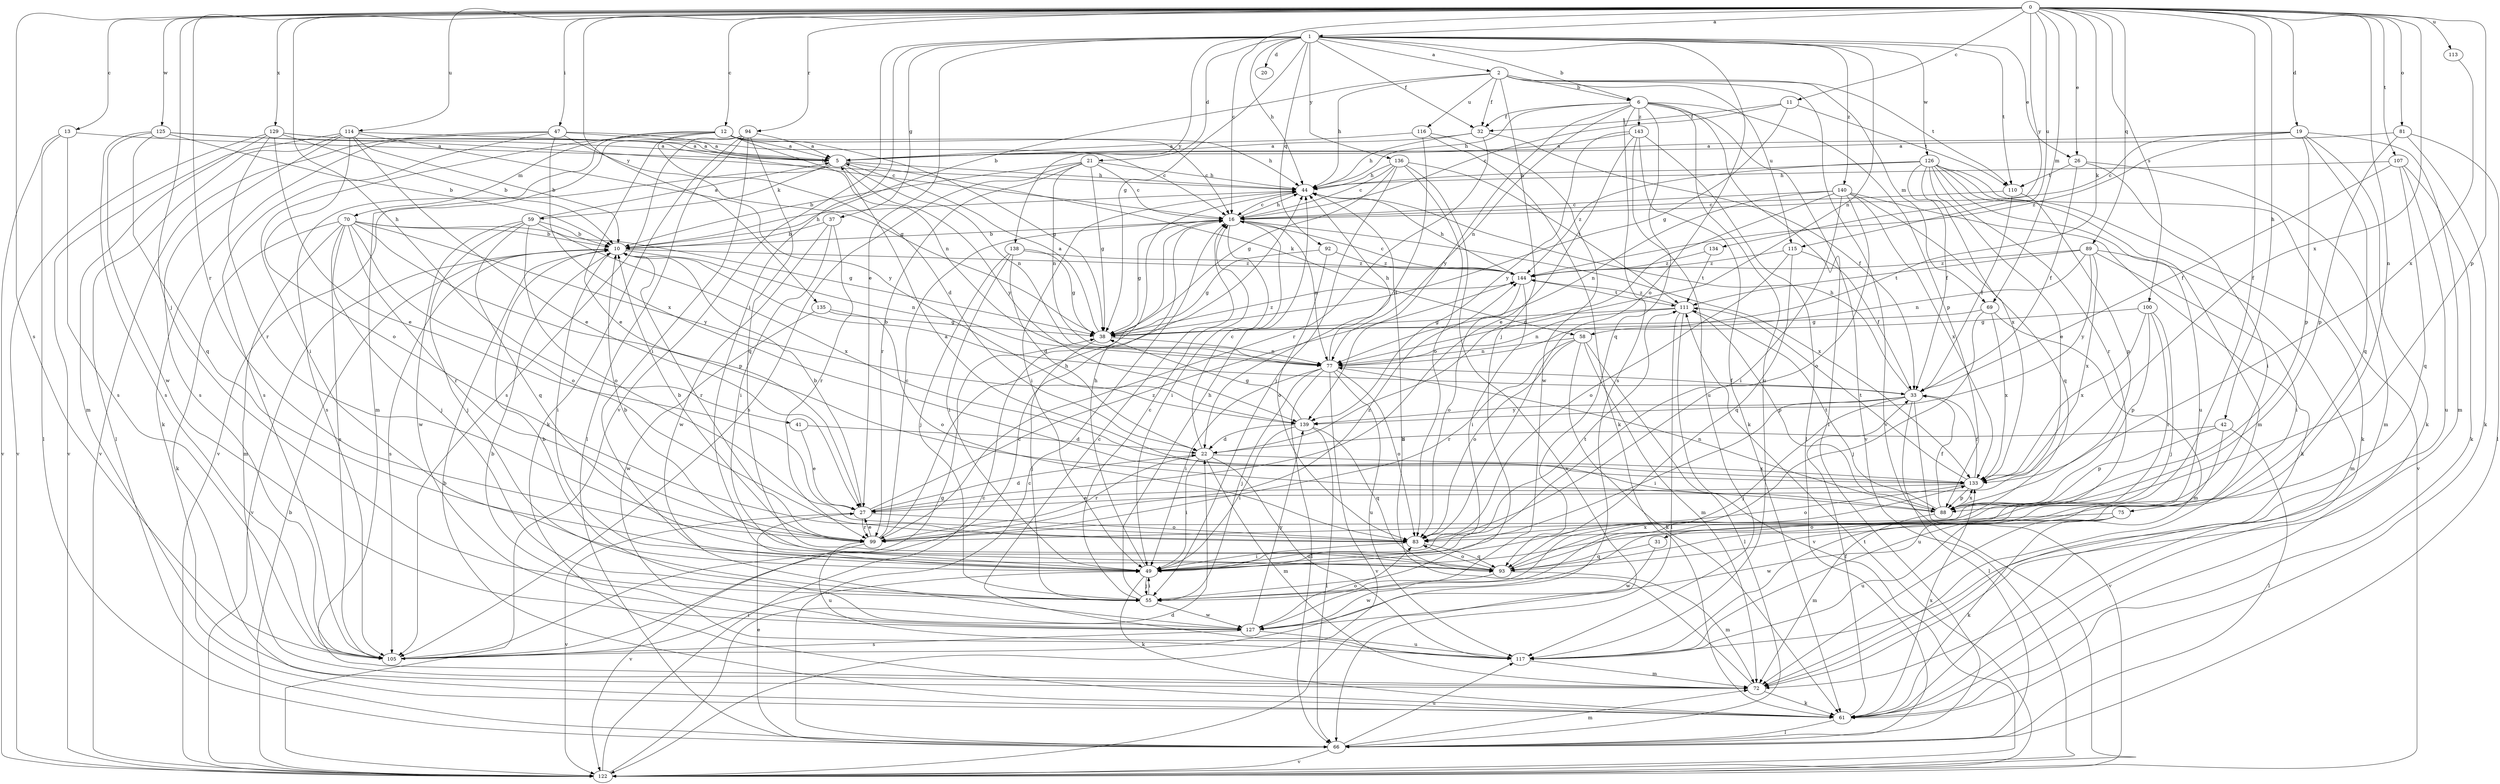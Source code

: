 strict digraph  {
0;
1;
2;
5;
6;
10;
11;
12;
13;
16;
19;
20;
21;
22;
26;
27;
31;
32;
33;
37;
38;
41;
42;
44;
47;
49;
55;
58;
59;
61;
66;
69;
70;
72;
75;
77;
81;
83;
88;
89;
92;
93;
94;
99;
100;
105;
107;
110;
111;
113;
114;
115;
116;
117;
122;
125;
126;
127;
129;
133;
134;
135;
136;
138;
139;
140;
143;
144;
0 -> 1  [label=a];
0 -> 11  [label=c];
0 -> 12  [label=c];
0 -> 13  [label=c];
0 -> 16  [label=c];
0 -> 19  [label=d];
0 -> 26  [label=e];
0 -> 31  [label=f];
0 -> 41  [label=h];
0 -> 42  [label=h];
0 -> 47  [label=i];
0 -> 55  [label=j];
0 -> 58  [label=k];
0 -> 69  [label=m];
0 -> 75  [label=n];
0 -> 81  [label=o];
0 -> 88  [label=p];
0 -> 89  [label=q];
0 -> 94  [label=r];
0 -> 99  [label=r];
0 -> 100  [label=s];
0 -> 105  [label=s];
0 -> 107  [label=t];
0 -> 113  [label=u];
0 -> 114  [label=u];
0 -> 115  [label=u];
0 -> 125  [label=w];
0 -> 129  [label=x];
0 -> 133  [label=x];
0 -> 134  [label=y];
0 -> 135  [label=y];
1 -> 2  [label=a];
1 -> 6  [label=b];
1 -> 20  [label=d];
1 -> 21  [label=d];
1 -> 26  [label=e];
1 -> 27  [label=e];
1 -> 32  [label=f];
1 -> 37  [label=g];
1 -> 38  [label=g];
1 -> 44  [label=h];
1 -> 49  [label=i];
1 -> 77  [label=n];
1 -> 83  [label=o];
1 -> 92  [label=q];
1 -> 110  [label=t];
1 -> 122  [label=v];
1 -> 126  [label=w];
1 -> 136  [label=y];
1 -> 138  [label=y];
1 -> 140  [label=z];
2 -> 6  [label=b];
2 -> 10  [label=b];
2 -> 32  [label=f];
2 -> 44  [label=h];
2 -> 55  [label=j];
2 -> 69  [label=m];
2 -> 110  [label=t];
2 -> 115  [label=u];
2 -> 116  [label=u];
2 -> 122  [label=v];
5 -> 44  [label=h];
5 -> 58  [label=k];
5 -> 59  [label=k];
5 -> 77  [label=n];
5 -> 105  [label=s];
5 -> 139  [label=y];
6 -> 32  [label=f];
6 -> 44  [label=h];
6 -> 66  [label=l];
6 -> 77  [label=n];
6 -> 88  [label=p];
6 -> 93  [label=q];
6 -> 105  [label=s];
6 -> 117  [label=u];
6 -> 122  [label=v];
6 -> 139  [label=y];
6 -> 143  [label=z];
10 -> 44  [label=h];
10 -> 49  [label=i];
10 -> 77  [label=n];
10 -> 99  [label=r];
10 -> 105  [label=s];
10 -> 122  [label=v];
10 -> 144  [label=z];
11 -> 16  [label=c];
11 -> 32  [label=f];
11 -> 38  [label=g];
11 -> 110  [label=t];
12 -> 5  [label=a];
12 -> 16  [label=c];
12 -> 22  [label=d];
12 -> 27  [label=e];
12 -> 38  [label=g];
12 -> 44  [label=h];
12 -> 49  [label=i];
12 -> 70  [label=m];
12 -> 72  [label=m];
12 -> 77  [label=n];
13 -> 5  [label=a];
13 -> 66  [label=l];
13 -> 105  [label=s];
13 -> 122  [label=v];
16 -> 10  [label=b];
16 -> 38  [label=g];
16 -> 44  [label=h];
16 -> 49  [label=i];
16 -> 77  [label=n];
16 -> 133  [label=x];
19 -> 5  [label=a];
19 -> 16  [label=c];
19 -> 61  [label=k];
19 -> 72  [label=m];
19 -> 88  [label=p];
19 -> 93  [label=q];
19 -> 144  [label=z];
21 -> 10  [label=b];
21 -> 16  [label=c];
21 -> 38  [label=g];
21 -> 44  [label=h];
21 -> 77  [label=n];
21 -> 99  [label=r];
21 -> 105  [label=s];
22 -> 16  [label=c];
22 -> 49  [label=i];
22 -> 72  [label=m];
22 -> 99  [label=r];
22 -> 117  [label=u];
22 -> 133  [label=x];
26 -> 33  [label=f];
26 -> 49  [label=i];
26 -> 72  [label=m];
26 -> 110  [label=t];
27 -> 10  [label=b];
27 -> 22  [label=d];
27 -> 83  [label=o];
27 -> 99  [label=r];
27 -> 122  [label=v];
27 -> 144  [label=z];
31 -> 93  [label=q];
31 -> 127  [label=w];
32 -> 5  [label=a];
32 -> 33  [label=f];
32 -> 44  [label=h];
32 -> 99  [label=r];
33 -> 10  [label=b];
33 -> 44  [label=h];
33 -> 49  [label=i];
33 -> 55  [label=j];
33 -> 66  [label=l];
33 -> 122  [label=v];
33 -> 139  [label=y];
37 -> 10  [label=b];
37 -> 49  [label=i];
37 -> 99  [label=r];
37 -> 127  [label=w];
38 -> 5  [label=a];
38 -> 55  [label=j];
38 -> 77  [label=n];
38 -> 144  [label=z];
41 -> 22  [label=d];
41 -> 27  [label=e];
42 -> 22  [label=d];
42 -> 66  [label=l];
42 -> 88  [label=p];
42 -> 117  [label=u];
44 -> 16  [label=c];
44 -> 49  [label=i];
47 -> 5  [label=a];
47 -> 16  [label=c];
47 -> 38  [label=g];
47 -> 61  [label=k];
47 -> 105  [label=s];
47 -> 122  [label=v];
47 -> 133  [label=x];
49 -> 44  [label=h];
49 -> 55  [label=j];
49 -> 61  [label=k];
49 -> 111  [label=t];
55 -> 16  [label=c];
55 -> 44  [label=h];
55 -> 49  [label=i];
55 -> 127  [label=w];
58 -> 61  [label=k];
58 -> 66  [label=l];
58 -> 72  [label=m];
58 -> 77  [label=n];
58 -> 83  [label=o];
58 -> 99  [label=r];
59 -> 5  [label=a];
59 -> 10  [label=b];
59 -> 55  [label=j];
59 -> 83  [label=o];
59 -> 93  [label=q];
59 -> 127  [label=w];
59 -> 133  [label=x];
61 -> 10  [label=b];
61 -> 33  [label=f];
61 -> 66  [label=l];
61 -> 133  [label=x];
66 -> 16  [label=c];
66 -> 27  [label=e];
66 -> 72  [label=m];
66 -> 117  [label=u];
66 -> 122  [label=v];
69 -> 38  [label=g];
69 -> 55  [label=j];
69 -> 72  [label=m];
69 -> 133  [label=x];
70 -> 10  [label=b];
70 -> 38  [label=g];
70 -> 55  [label=j];
70 -> 61  [label=k];
70 -> 72  [label=m];
70 -> 83  [label=o];
70 -> 88  [label=p];
70 -> 99  [label=r];
70 -> 105  [label=s];
70 -> 139  [label=y];
72 -> 44  [label=h];
72 -> 61  [label=k];
75 -> 61  [label=k];
75 -> 83  [label=o];
75 -> 117  [label=u];
75 -> 127  [label=w];
77 -> 33  [label=f];
77 -> 44  [label=h];
77 -> 49  [label=i];
77 -> 55  [label=j];
77 -> 66  [label=l];
77 -> 83  [label=o];
77 -> 117  [label=u];
77 -> 122  [label=v];
81 -> 5  [label=a];
81 -> 61  [label=k];
81 -> 66  [label=l];
81 -> 88  [label=p];
83 -> 49  [label=i];
83 -> 93  [label=q];
88 -> 5  [label=a];
88 -> 33  [label=f];
88 -> 72  [label=m];
88 -> 77  [label=n];
88 -> 111  [label=t];
88 -> 133  [label=x];
89 -> 49  [label=i];
89 -> 72  [label=m];
89 -> 77  [label=n];
89 -> 111  [label=t];
89 -> 133  [label=x];
89 -> 139  [label=y];
89 -> 144  [label=z];
92 -> 38  [label=g];
92 -> 83  [label=o];
92 -> 144  [label=z];
93 -> 10  [label=b];
93 -> 72  [label=m];
93 -> 83  [label=o];
93 -> 127  [label=w];
93 -> 133  [label=x];
94 -> 5  [label=a];
94 -> 49  [label=i];
94 -> 61  [label=k];
94 -> 66  [label=l];
94 -> 93  [label=q];
94 -> 105  [label=s];
94 -> 122  [label=v];
99 -> 10  [label=b];
99 -> 16  [label=c];
99 -> 27  [label=e];
99 -> 44  [label=h];
99 -> 117  [label=u];
99 -> 122  [label=v];
99 -> 144  [label=z];
100 -> 38  [label=g];
100 -> 55  [label=j];
100 -> 88  [label=p];
100 -> 99  [label=r];
100 -> 133  [label=x];
105 -> 16  [label=c];
105 -> 38  [label=g];
105 -> 49  [label=i];
107 -> 33  [label=f];
107 -> 44  [label=h];
107 -> 61  [label=k];
107 -> 93  [label=q];
107 -> 117  [label=u];
110 -> 16  [label=c];
110 -> 33  [label=f];
110 -> 88  [label=p];
111 -> 38  [label=g];
111 -> 66  [label=l];
111 -> 77  [label=n];
111 -> 88  [label=p];
111 -> 122  [label=v];
111 -> 144  [label=z];
113 -> 133  [label=x];
114 -> 5  [label=a];
114 -> 10  [label=b];
114 -> 27  [label=e];
114 -> 66  [label=l];
114 -> 83  [label=o];
114 -> 105  [label=s];
114 -> 122  [label=v];
114 -> 139  [label=y];
115 -> 33  [label=f];
115 -> 83  [label=o];
115 -> 93  [label=q];
115 -> 144  [label=z];
116 -> 5  [label=a];
116 -> 22  [label=d];
116 -> 61  [label=k];
116 -> 127  [label=w];
117 -> 10  [label=b];
117 -> 16  [label=c];
117 -> 72  [label=m];
122 -> 10  [label=b];
122 -> 16  [label=c];
122 -> 22  [label=d];
122 -> 111  [label=t];
125 -> 5  [label=a];
125 -> 10  [label=b];
125 -> 44  [label=h];
125 -> 93  [label=q];
125 -> 105  [label=s];
125 -> 127  [label=w];
126 -> 27  [label=e];
126 -> 33  [label=f];
126 -> 44  [label=h];
126 -> 61  [label=k];
126 -> 72  [label=m];
126 -> 99  [label=r];
126 -> 117  [label=u];
126 -> 122  [label=v];
126 -> 133  [label=x];
126 -> 144  [label=z];
127 -> 10  [label=b];
127 -> 83  [label=o];
127 -> 105  [label=s];
127 -> 117  [label=u];
127 -> 139  [label=y];
129 -> 5  [label=a];
129 -> 10  [label=b];
129 -> 16  [label=c];
129 -> 27  [label=e];
129 -> 72  [label=m];
129 -> 99  [label=r];
129 -> 122  [label=v];
133 -> 27  [label=e];
133 -> 33  [label=f];
133 -> 83  [label=o];
133 -> 88  [label=p];
133 -> 111  [label=t];
134 -> 111  [label=t];
134 -> 144  [label=z];
135 -> 38  [label=g];
135 -> 83  [label=o];
135 -> 127  [label=w];
136 -> 16  [label=c];
136 -> 38  [label=g];
136 -> 44  [label=h];
136 -> 55  [label=j];
136 -> 83  [label=o];
136 -> 111  [label=t];
136 -> 122  [label=v];
138 -> 22  [label=d];
138 -> 38  [label=g];
138 -> 49  [label=i];
138 -> 55  [label=j];
138 -> 144  [label=z];
139 -> 22  [label=d];
139 -> 38  [label=g];
139 -> 49  [label=i];
139 -> 66  [label=l];
139 -> 93  [label=q];
140 -> 16  [label=c];
140 -> 22  [label=d];
140 -> 49  [label=i];
140 -> 61  [label=k];
140 -> 77  [label=n];
140 -> 83  [label=o];
140 -> 93  [label=q];
140 -> 133  [label=x];
143 -> 5  [label=a];
143 -> 27  [label=e];
143 -> 61  [label=k];
143 -> 66  [label=l];
143 -> 117  [label=u];
143 -> 139  [label=y];
144 -> 16  [label=c];
144 -> 44  [label=h];
144 -> 49  [label=i];
144 -> 83  [label=o];
144 -> 111  [label=t];
}
